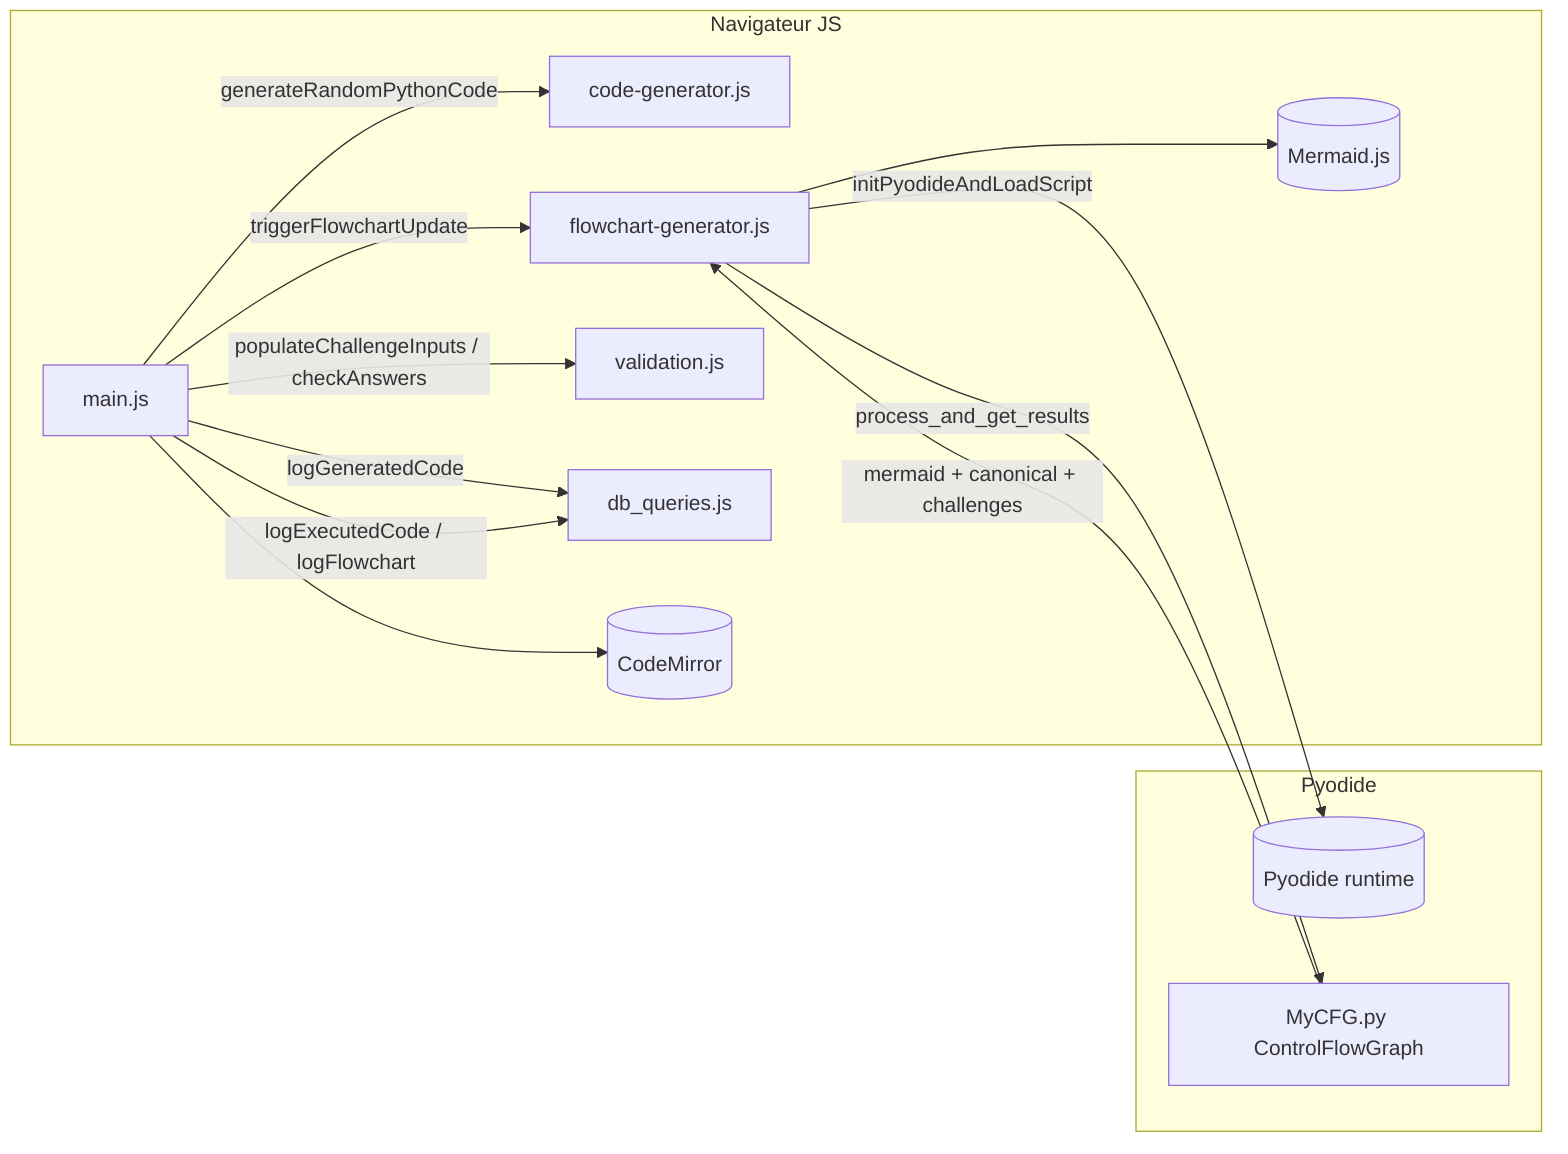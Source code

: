 flowchart LR
  
  subgraph JS[Navigateur JS]
    M[main.js]
    CG[code-generator.js]
    FG[flowchart-generator.js]
    V[validation.js]
    DQ[db_queries.js]
    CM[(CodeMirror)]
    MM[(Mermaid.js)]
  end

  subgraph Pyodide[Pyodide]
    PY[(Pyodide runtime)]
    MY[MyCFG.py ControlFlowGraph]
  end


  %% Orchestration
  M -->|generateRandomPythonCode| CG
  M -->|logGeneratedCode| DQ
  M -->|triggerFlowchartUpdate| FG
  M -->|populateChallengeInputs / checkAnswers| V
  M --> CM

  %% Flowchart + defis
  FG -->|initPyodideAndLoadScript| PY
  FG -->|process_and_get_results| MY
  MY -->|mermaid + canonical + challenges| FG
  FG --> MM

  %% Journalisation complémentaire
  M -->|logExecutedCode / logFlowchart| DQ